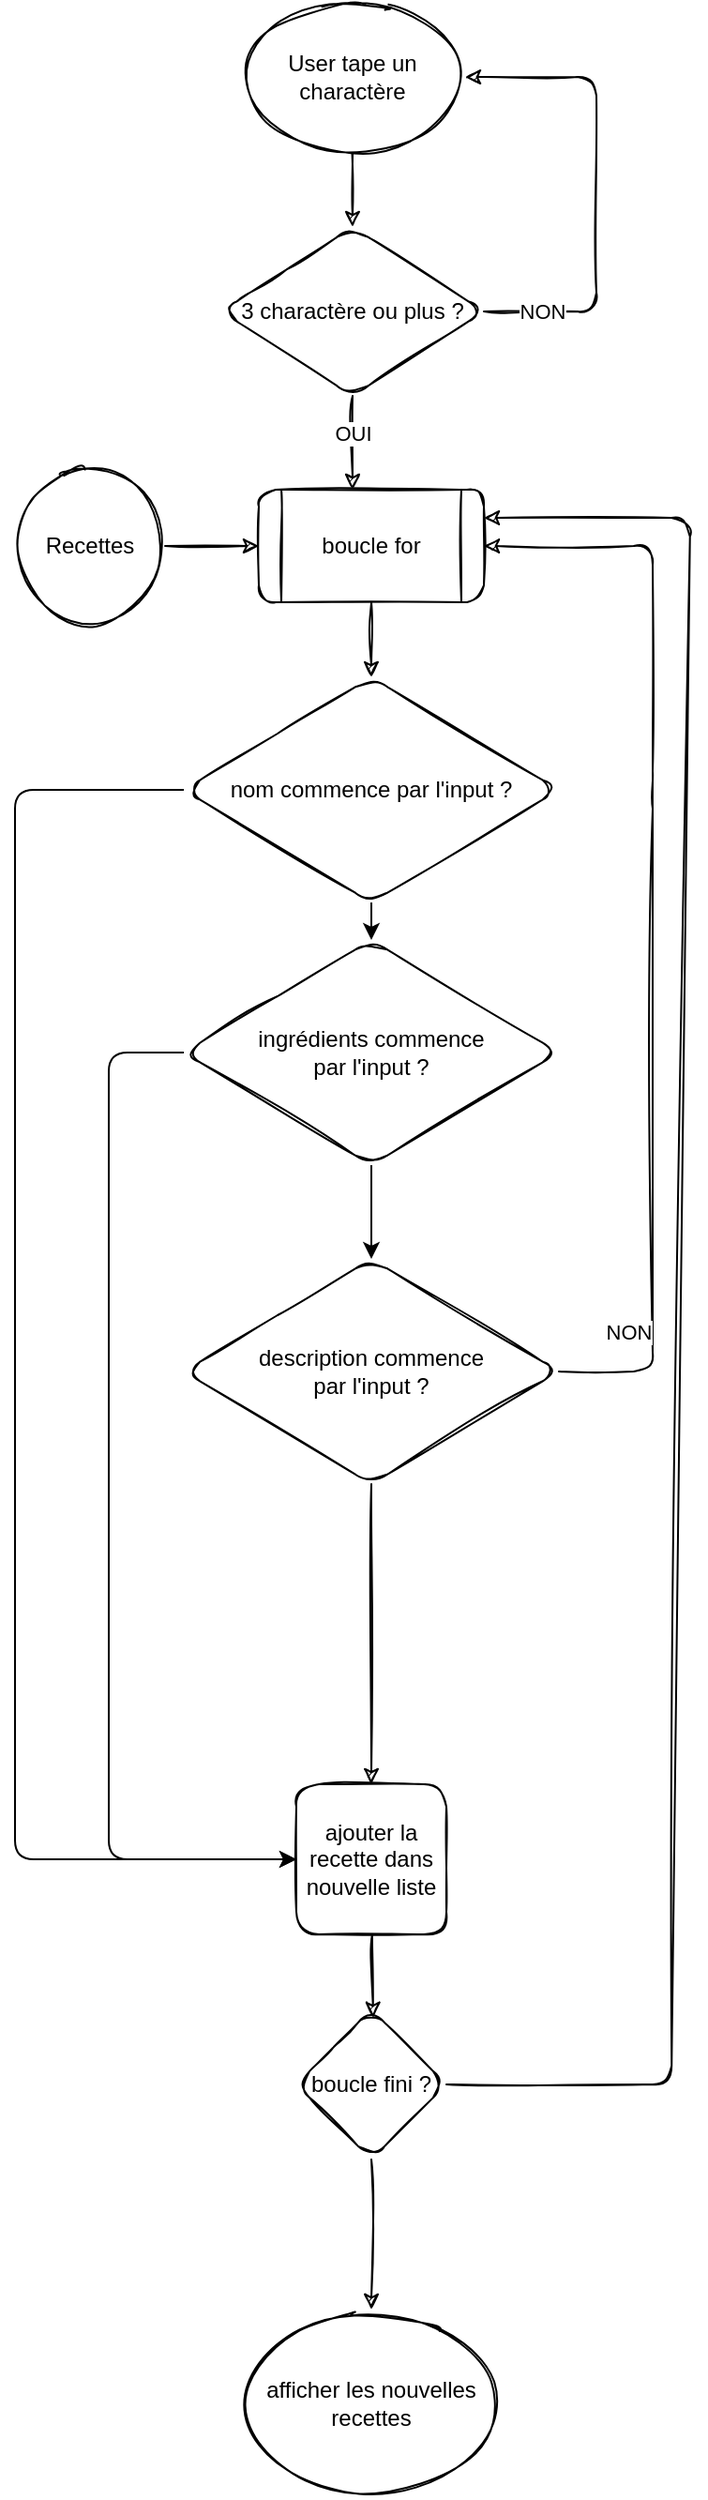 <mxfile>
    <diagram id="q3QeXFL_WK5X2Fdm9yGO" name="basic">
        <mxGraphModel dx="787" dy="467" grid="1" gridSize="10" guides="1" tooltips="1" connect="1" arrows="1" fold="1" page="1" pageScale="1" pageWidth="2000" pageHeight="1100" math="0" shadow="0">
            <root>
                <mxCell id="0"/>
                <mxCell id="1" parent="0"/>
                <mxCell id="4" style="edgeStyle=none;html=1;entryX=0.5;entryY=0;entryDx=0;entryDy=0;sketch=1;" parent="1" target="3" edge="1">
                    <mxGeometry relative="1" as="geometry">
                        <mxPoint x="260" y="150" as="sourcePoint"/>
                    </mxGeometry>
                </mxCell>
                <mxCell id="5" style="edgeStyle=none;html=1;sketch=1;" parent="1" source="3" edge="1">
                    <mxGeometry relative="1" as="geometry">
                        <mxPoint x="260" y="340" as="targetPoint"/>
                    </mxGeometry>
                </mxCell>
                <mxCell id="8" value="OUI" style="edgeLabel;html=1;align=center;verticalAlign=middle;resizable=0;points=[];rounded=1;sketch=1;" parent="5" vertex="1" connectable="0">
                    <mxGeometry x="0.403" relative="1" as="geometry">
                        <mxPoint y="-15" as="offset"/>
                    </mxGeometry>
                </mxCell>
                <mxCell id="6" style="edgeStyle=none;html=1;exitX=1;exitY=0.5;exitDx=0;exitDy=0;entryX=1;entryY=0.5;entryDx=0;entryDy=0;sketch=1;" parent="1" source="3" edge="1">
                    <mxGeometry relative="1" as="geometry">
                        <mxPoint x="320" y="120" as="targetPoint"/>
                        <Array as="points">
                            <mxPoint x="390" y="245"/>
                            <mxPoint x="390" y="120"/>
                        </Array>
                    </mxGeometry>
                </mxCell>
                <mxCell id="7" value="NON" style="edgeLabel;html=1;align=center;verticalAlign=middle;resizable=0;points=[];rounded=1;sketch=1;" parent="6" vertex="1" connectable="0">
                    <mxGeometry x="0.502" y="3" relative="1" as="geometry">
                        <mxPoint x="-23" y="122" as="offset"/>
                    </mxGeometry>
                </mxCell>
                <mxCell id="3" value="3 charactère ou plus ?" style="rhombus;whiteSpace=wrap;html=1;rounded=1;sketch=1;" parent="1" vertex="1">
                    <mxGeometry x="190" y="200" width="140" height="90" as="geometry"/>
                </mxCell>
                <mxCell id="9" value="&lt;span&gt;User tape un charactère&lt;/span&gt;" style="ellipse;whiteSpace=wrap;html=1;rounded=1;sketch=1;" parent="1" vertex="1">
                    <mxGeometry x="200" y="80" width="120" height="80" as="geometry"/>
                </mxCell>
                <mxCell id="12" style="edgeStyle=none;rounded=1;sketch=1;html=1;entryX=0;entryY=0.5;entryDx=0;entryDy=0;" parent="1" source="10" edge="1">
                    <mxGeometry relative="1" as="geometry">
                        <mxPoint x="210" y="370" as="targetPoint"/>
                    </mxGeometry>
                </mxCell>
                <mxCell id="10" value="Recettes" style="ellipse;whiteSpace=wrap;html=1;aspect=fixed;rounded=1;sketch=1;" parent="1" vertex="1">
                    <mxGeometry x="80" y="330" width="80" height="80" as="geometry"/>
                </mxCell>
                <mxCell id="15" style="edgeStyle=none;rounded=1;sketch=1;html=1;entryX=0.5;entryY=0;entryDx=0;entryDy=0;" parent="1" source="13" target="14" edge="1">
                    <mxGeometry relative="1" as="geometry"/>
                </mxCell>
                <mxCell id="13" value="boucle for" style="shape=process;whiteSpace=wrap;html=1;backgroundOutline=1;rounded=1;sketch=1;" parent="1" vertex="1">
                    <mxGeometry x="210" y="340" width="120" height="60" as="geometry"/>
                </mxCell>
                <mxCell id="16" style="edgeStyle=none;rounded=1;sketch=1;html=1;entryX=1;entryY=0.5;entryDx=0;entryDy=0;exitX=1;exitY=0.5;exitDx=0;exitDy=0;" parent="1" source="27" target="13" edge="1">
                    <mxGeometry relative="1" as="geometry">
                        <Array as="points">
                            <mxPoint x="420" y="810"/>
                            <mxPoint x="420" y="500"/>
                            <mxPoint x="420" y="370"/>
                        </Array>
                    </mxGeometry>
                </mxCell>
                <mxCell id="17" value="NON" style="edgeLabel;html=1;align=center;verticalAlign=middle;resizable=0;points=[];" parent="16" vertex="1" connectable="0">
                    <mxGeometry x="-0.756" relative="1" as="geometry">
                        <mxPoint x="-13" as="offset"/>
                    </mxGeometry>
                </mxCell>
                <mxCell id="19" style="edgeStyle=none;rounded=1;sketch=1;html=1;entryX=0.5;entryY=0;entryDx=0;entryDy=0;" parent="1" target="18" edge="1">
                    <mxGeometry relative="1" as="geometry">
                        <mxPoint x="270" y="870" as="sourcePoint"/>
                    </mxGeometry>
                </mxCell>
                <mxCell id="29" style="edgeStyle=none;html=1;entryX=0.5;entryY=0;entryDx=0;entryDy=0;" edge="1" parent="1" source="14" target="26">
                    <mxGeometry relative="1" as="geometry"/>
                </mxCell>
                <mxCell id="30" style="edgeStyle=none;html=1;exitX=0;exitY=0.5;exitDx=0;exitDy=0;entryX=0;entryY=0.5;entryDx=0;entryDy=0;" edge="1" parent="1" source="14" target="18">
                    <mxGeometry relative="1" as="geometry">
                        <Array as="points">
                            <mxPoint x="80" y="500"/>
                            <mxPoint x="80" y="1070"/>
                        </Array>
                    </mxGeometry>
                </mxCell>
                <mxCell id="14" value="nom commence par l'input ?" style="rhombus;whiteSpace=wrap;html=1;rounded=1;sketch=1;" parent="1" vertex="1">
                    <mxGeometry x="170" y="440" width="200" height="120" as="geometry"/>
                </mxCell>
                <mxCell id="23" style="edgeStyle=none;rounded=1;sketch=1;html=1;entryX=0.512;entryY=0.056;entryDx=0;entryDy=0;entryPerimeter=0;" parent="1" source="18" target="20" edge="1">
                    <mxGeometry relative="1" as="geometry"/>
                </mxCell>
                <mxCell id="18" value="ajouter la recette dans nouvelle liste" style="whiteSpace=wrap;html=1;aspect=fixed;rounded=1;sketch=1;" parent="1" vertex="1">
                    <mxGeometry x="230" y="1030" width="80" height="80" as="geometry"/>
                </mxCell>
                <mxCell id="21" style="edgeStyle=none;rounded=1;sketch=1;html=1;entryX=1;entryY=0.25;entryDx=0;entryDy=0;exitX=1;exitY=0.5;exitDx=0;exitDy=0;" parent="1" source="20" target="13" edge="1">
                    <mxGeometry relative="1" as="geometry">
                        <Array as="points">
                            <mxPoint x="430" y="1190"/>
                            <mxPoint x="440" y="355"/>
                        </Array>
                    </mxGeometry>
                </mxCell>
                <mxCell id="24" style="edgeStyle=none;rounded=1;sketch=1;html=1;" parent="1" source="20" edge="1">
                    <mxGeometry relative="1" as="geometry">
                        <mxPoint x="270" y="1310.0" as="targetPoint"/>
                    </mxGeometry>
                </mxCell>
                <mxCell id="20" value="boucle fini ?" style="rhombus;whiteSpace=wrap;html=1;rounded=1;sketch=1;" parent="1" vertex="1">
                    <mxGeometry x="230" y="1150" width="80" height="80" as="geometry"/>
                </mxCell>
                <mxCell id="25" value="afficher les nouvelles recettes" style="ellipse;whiteSpace=wrap;html=1;rounded=1;sketch=1;" parent="1" vertex="1">
                    <mxGeometry x="200" y="1310" width="140" height="100" as="geometry"/>
                </mxCell>
                <mxCell id="28" style="edgeStyle=none;html=1;entryX=0.5;entryY=0;entryDx=0;entryDy=0;" edge="1" parent="1" source="26" target="27">
                    <mxGeometry relative="1" as="geometry"/>
                </mxCell>
                <mxCell id="31" style="edgeStyle=none;html=1;exitX=0;exitY=0.5;exitDx=0;exitDy=0;" edge="1" parent="1" source="26">
                    <mxGeometry relative="1" as="geometry">
                        <mxPoint x="230" y="1070" as="targetPoint"/>
                        <Array as="points">
                            <mxPoint x="130" y="640"/>
                            <mxPoint x="130" y="1070"/>
                        </Array>
                    </mxGeometry>
                </mxCell>
                <mxCell id="26" value="ingrédients commence &lt;br&gt;par l'input ?" style="rhombus;whiteSpace=wrap;html=1;rounded=1;sketch=1;" vertex="1" parent="1">
                    <mxGeometry x="170" y="580" width="200" height="120" as="geometry"/>
                </mxCell>
                <mxCell id="27" value="description commence &lt;br&gt;par l'input ?" style="rhombus;whiteSpace=wrap;html=1;rounded=1;sketch=1;" vertex="1" parent="1">
                    <mxGeometry x="170" y="750" width="200" height="120" as="geometry"/>
                </mxCell>
            </root>
        </mxGraphModel>
    </diagram>
</mxfile>
